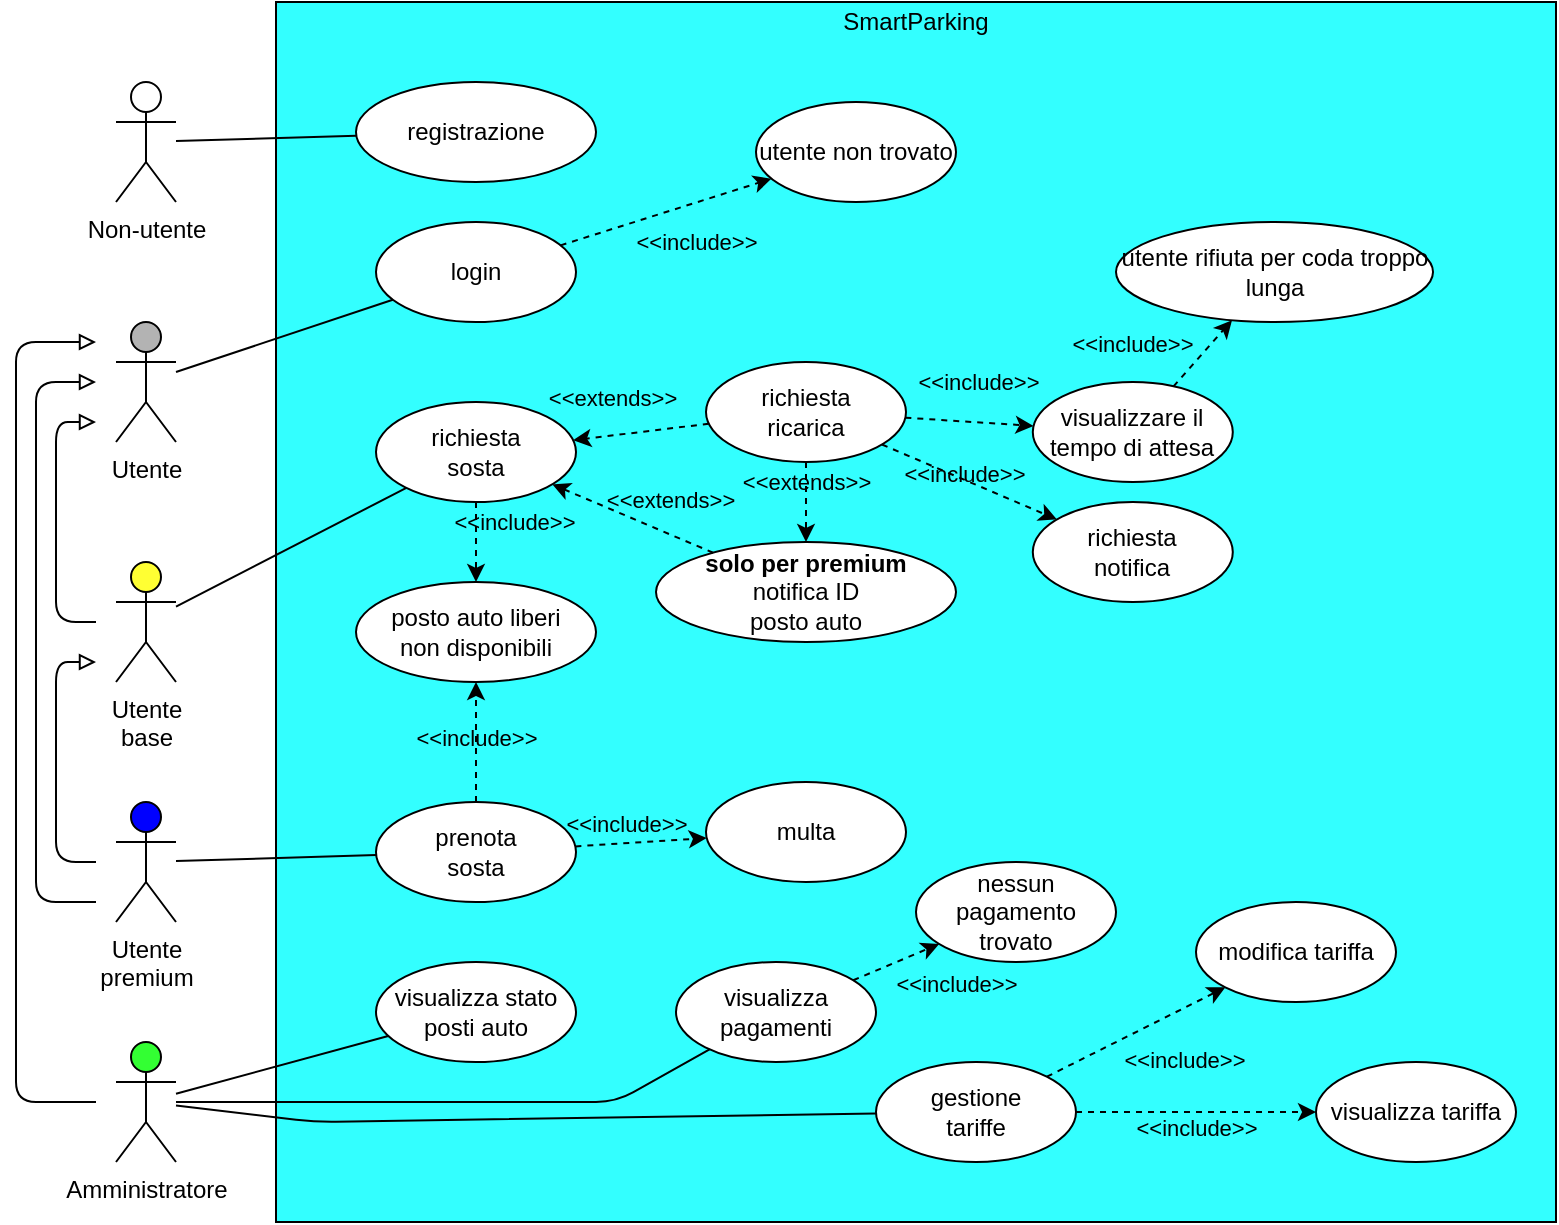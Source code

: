 <mxfile scale="1" border="10">
    <diagram id="PsLG1nvYOHh64BqABNhy" name="Page-1">
        <mxGraphModel dx="591" dy="704" grid="1" gridSize="10" guides="1" tooltips="1" connect="1" arrows="1" fold="1" page="1" pageScale="1" pageWidth="850" pageHeight="1100" background="#ffffff" math="0" shadow="0">
            <root>
                <mxCell id="0"/>
                <mxCell id="1" parent="0"/>
                <mxCell id="0ByKZncCbMo1XXu-yyDl-10" value="SmartParking&lt;br&gt;&lt;br&gt;&lt;br&gt;&lt;br&gt;&lt;br&gt;&lt;br&gt;&lt;br&gt;&lt;br&gt;&lt;br&gt;&lt;br&gt;&lt;br&gt;&lt;br&gt;&lt;br&gt;&lt;br&gt;&lt;br&gt;&lt;br&gt;&lt;br&gt;&lt;br&gt;&lt;br&gt;&lt;br&gt;&lt;br&gt;&lt;br&gt;&lt;br&gt;&lt;br&gt;&lt;br&gt;&lt;br&gt;&lt;br&gt;&lt;br&gt;&lt;br&gt;&lt;br&gt;&lt;br&gt;&lt;br&gt;&lt;br&gt;&lt;br&gt;&lt;br&gt;&lt;br&gt;&lt;br&gt;&lt;br&gt;&lt;br&gt;&lt;br&gt;&lt;br&gt;&lt;br&gt;" style="rounded=0;whiteSpace=wrap;html=1;fillColor=#33FFFF;" parent="1" vertex="1">
                    <mxGeometry x="160" y="120" width="640" height="610" as="geometry"/>
                </mxCell>
                <mxCell id="0ByKZncCbMo1XXu-yyDl-1" value="Utente" style="shape=umlActor;verticalLabelPosition=bottom;verticalAlign=top;html=1;outlineConnect=0;fillColor=#B3B3B3;" parent="1" vertex="1">
                    <mxGeometry x="80" y="280" width="30" height="60" as="geometry"/>
                </mxCell>
                <mxCell id="0ByKZncCbMo1XXu-yyDl-2" value="Utente&lt;br&gt;base" style="shape=umlActor;verticalLabelPosition=bottom;verticalAlign=top;html=1;outlineConnect=0;fillColor=#FFFF33;" parent="1" vertex="1">
                    <mxGeometry x="80" y="400" width="30" height="60" as="geometry"/>
                </mxCell>
                <mxCell id="0ByKZncCbMo1XXu-yyDl-3" value="Utente&lt;br&gt;premium" style="shape=umlActor;verticalLabelPosition=bottom;verticalAlign=top;html=1;outlineConnect=0;fillColor=#0000FF;" parent="1" vertex="1">
                    <mxGeometry x="80" y="520" width="30" height="60" as="geometry"/>
                </mxCell>
                <mxCell id="0ByKZncCbMo1XXu-yyDl-6" value="" style="endArrow=block;html=1;endFill=0;" parent="1" edge="1">
                    <mxGeometry width="50" height="50" relative="1" as="geometry">
                        <mxPoint x="70" y="430" as="sourcePoint"/>
                        <mxPoint x="70" y="330" as="targetPoint"/>
                        <Array as="points">
                            <mxPoint x="50" y="430"/>
                            <mxPoint x="50" y="330"/>
                        </Array>
                    </mxGeometry>
                </mxCell>
                <mxCell id="0ByKZncCbMo1XXu-yyDl-7" value="" style="endArrow=block;html=1;endFill=0;" parent="1" edge="1">
                    <mxGeometry width="50" height="50" relative="1" as="geometry">
                        <mxPoint x="70" y="570" as="sourcePoint"/>
                        <mxPoint x="70" y="310" as="targetPoint"/>
                        <Array as="points">
                            <mxPoint x="40" y="570"/>
                            <mxPoint x="40" y="310"/>
                        </Array>
                    </mxGeometry>
                </mxCell>
                <mxCell id="0ByKZncCbMo1XXu-yyDl-8" value="Amministratore" style="shape=umlActor;verticalLabelPosition=bottom;verticalAlign=top;html=1;outlineConnect=0;fillColor=#33FF33;" parent="1" vertex="1">
                    <mxGeometry x="80" y="640" width="30" height="60" as="geometry"/>
                </mxCell>
                <mxCell id="0ByKZncCbMo1XXu-yyDl-9" value="" style="endArrow=block;html=1;endFill=0;" parent="1" edge="1">
                    <mxGeometry width="50" height="50" relative="1" as="geometry">
                        <mxPoint x="70" y="670" as="sourcePoint"/>
                        <mxPoint x="70" y="290" as="targetPoint"/>
                        <Array as="points">
                            <mxPoint x="30" y="670"/>
                            <mxPoint x="30" y="290"/>
                        </Array>
                    </mxGeometry>
                </mxCell>
                <mxCell id="4" value="login" style="ellipse;whiteSpace=wrap;html=1;" vertex="1" parent="1">
                    <mxGeometry x="210" y="230" width="100" height="50" as="geometry"/>
                </mxCell>
                <mxCell id="5" value="" style="endArrow=none;html=1;" edge="1" parent="1" source="0ByKZncCbMo1XXu-yyDl-1" target="4">
                    <mxGeometry width="50" height="50" relative="1" as="geometry">
                        <mxPoint x="110" y="310" as="sourcePoint"/>
                        <mxPoint x="390" y="420" as="targetPoint"/>
                    </mxGeometry>
                </mxCell>
                <mxCell id="8" value="Non-utente" style="shape=umlActor;verticalLabelPosition=bottom;verticalAlign=top;html=1;outlineConnect=0;fillColor=#FFFFFF;" vertex="1" parent="1">
                    <mxGeometry x="80" y="160" width="30" height="60" as="geometry"/>
                </mxCell>
                <mxCell id="9" value="registrazione" style="ellipse;whiteSpace=wrap;html=1;" vertex="1" parent="1">
                    <mxGeometry x="200" y="160" width="120" height="50" as="geometry"/>
                </mxCell>
                <mxCell id="12" value="utente non trovato" style="ellipse;whiteSpace=wrap;html=1;" vertex="1" parent="1">
                    <mxGeometry x="400" y="170" width="100" height="50" as="geometry"/>
                </mxCell>
                <mxCell id="15" value="" style="endArrow=block;html=1;endFill=0;" edge="1" parent="1">
                    <mxGeometry width="50" height="50" relative="1" as="geometry">
                        <mxPoint x="70" y="550" as="sourcePoint"/>
                        <mxPoint x="70" y="450" as="targetPoint"/>
                        <Array as="points">
                            <mxPoint x="50" y="550"/>
                            <mxPoint x="50" y="450"/>
                        </Array>
                    </mxGeometry>
                </mxCell>
                <mxCell id="16" value="richiesta&lt;br&gt;sosta" style="ellipse;whiteSpace=wrap;html=1;" vertex="1" parent="1">
                    <mxGeometry x="210" y="320" width="100" height="50" as="geometry"/>
                </mxCell>
                <mxCell id="17" value="" style="endArrow=none;html=1;" edge="1" parent="1" source="0ByKZncCbMo1XXu-yyDl-2" target="16">
                    <mxGeometry width="50" height="50" relative="1" as="geometry">
                        <mxPoint x="120" y="320" as="sourcePoint"/>
                        <mxPoint x="229.68" y="279.784" as="targetPoint"/>
                    </mxGeometry>
                </mxCell>
                <mxCell id="10" value="" style="endArrow=none;html=1;" edge="1" parent="1" source="8" target="9">
                    <mxGeometry width="50" height="50" relative="1" as="geometry">
                        <mxPoint x="120" y="110" as="sourcePoint"/>
                        <mxPoint x="225.279" y="263.82" as="targetPoint"/>
                    </mxGeometry>
                </mxCell>
                <mxCell id="18" value="richiesta&lt;br&gt;ricarica" style="ellipse;whiteSpace=wrap;html=1;" vertex="1" parent="1">
                    <mxGeometry x="375" y="300" width="100" height="50" as="geometry"/>
                </mxCell>
                <mxCell id="19" value="" style="edgeStyle=none;html=1;dashed=1;" edge="1" parent="1" source="18" target="16">
                    <mxGeometry relative="1" as="geometry">
                        <mxPoint x="270" y="760" as="sourcePoint"/>
                        <mxPoint x="320" y="265" as="targetPoint"/>
                    </mxGeometry>
                </mxCell>
                <mxCell id="22" value="&lt;span style=&quot;font-size: 11px;&quot;&gt;&amp;lt;&amp;lt;extends&amp;gt;&amp;gt;&lt;/span&gt;" style="edgeLabel;html=1;align=center;verticalAlign=middle;resizable=0;points=[];fontSize=12;fontFamily=Helvetica;fontColor=default;labelBackgroundColor=none;rotation=0;" vertex="1" connectable="0" parent="19">
                    <mxGeometry x="0.344" y="-2" relative="1" as="geometry">
                        <mxPoint x="-3" y="-17" as="offset"/>
                    </mxGeometry>
                </mxCell>
                <mxCell id="23" value="prenota&lt;br&gt;sosta" style="ellipse;whiteSpace=wrap;html=1;" vertex="1" parent="1">
                    <mxGeometry x="210" y="520" width="100" height="50" as="geometry"/>
                </mxCell>
                <mxCell id="25" value="" style="endArrow=none;html=1;" edge="1" parent="1" source="0ByKZncCbMo1XXu-yyDl-3" target="23">
                    <mxGeometry width="50" height="50" relative="1" as="geometry">
                        <mxPoint x="120" y="440" as="sourcePoint"/>
                        <mxPoint x="220" y="440" as="targetPoint"/>
                    </mxGeometry>
                </mxCell>
                <mxCell id="26" value="posto auto liberi&lt;br&gt;non disponibili" style="ellipse;whiteSpace=wrap;html=1;" vertex="1" parent="1">
                    <mxGeometry x="200" y="410" width="120" height="50" as="geometry"/>
                </mxCell>
                <mxCell id="27" value="" style="edgeStyle=none;html=1;dashed=1;" edge="1" parent="1" source="23" target="26">
                    <mxGeometry relative="1" as="geometry">
                        <mxPoint x="420" y="265" as="sourcePoint"/>
                        <mxPoint x="320" y="265" as="targetPoint"/>
                    </mxGeometry>
                </mxCell>
                <mxCell id="28" value="&amp;lt;&amp;lt;include&amp;gt;&amp;gt;" style="edgeLabel;html=1;align=center;verticalAlign=middle;resizable=0;points=[];labelBackgroundColor=none;" vertex="1" connectable="0" parent="27">
                    <mxGeometry x="-0.247" relative="1" as="geometry">
                        <mxPoint y="-10" as="offset"/>
                    </mxGeometry>
                </mxCell>
                <mxCell id="29" value="multa" style="ellipse;whiteSpace=wrap;html=1;" vertex="1" parent="1">
                    <mxGeometry x="375" y="510" width="100" height="50" as="geometry"/>
                </mxCell>
                <mxCell id="35" value="utente rifiuta per coda troppo lunga" style="ellipse;whiteSpace=wrap;html=1;" vertex="1" parent="1">
                    <mxGeometry x="580" y="230" width="158.51" height="50" as="geometry"/>
                </mxCell>
                <mxCell id="38" value="visualizzare il tempo di attesa" style="ellipse;whiteSpace=wrap;html=1;" vertex="1" parent="1">
                    <mxGeometry x="538.4" y="310" width="100" height="50" as="geometry"/>
                </mxCell>
                <mxCell id="39" value="" style="edgeStyle=none;html=1;dashed=1;" edge="1" parent="1" target="38" source="18">
                    <mxGeometry relative="1" as="geometry">
                        <mxPoint x="480.003" y="371.132" as="sourcePoint"/>
                        <mxPoint x="498.4" y="220" as="targetPoint"/>
                    </mxGeometry>
                </mxCell>
                <mxCell id="40" value="&lt;span style=&quot;font-size: 11px;&quot;&gt;&amp;lt;&amp;lt;include&amp;gt;&amp;gt;&lt;/span&gt;" style="edgeLabel;html=1;align=center;verticalAlign=middle;resizable=0;points=[];fontSize=12;fontFamily=Helvetica;fontColor=default;labelBackgroundColor=none;rotation=0;" vertex="1" connectable="0" parent="39">
                    <mxGeometry x="0.344" y="-2" relative="1" as="geometry">
                        <mxPoint x="-7" y="-23" as="offset"/>
                    </mxGeometry>
                </mxCell>
                <mxCell id="41" value="richiesta&lt;br&gt;notifica" style="ellipse;whiteSpace=wrap;html=1;" vertex="1" parent="1">
                    <mxGeometry x="538.4" y="370" width="100" height="50" as="geometry"/>
                </mxCell>
                <mxCell id="42" value="" style="edgeStyle=none;html=1;dashed=1;" edge="1" parent="1" target="41" source="18">
                    <mxGeometry relative="1" as="geometry">
                        <mxPoint x="460.003" y="451.132" as="sourcePoint"/>
                        <mxPoint x="478.4" y="300" as="targetPoint"/>
                    </mxGeometry>
                </mxCell>
                <mxCell id="43" value="&lt;span style=&quot;font-size: 11px;&quot;&gt;&amp;lt;&amp;lt;include&amp;gt;&amp;gt;&lt;/span&gt;" style="edgeLabel;html=1;align=center;verticalAlign=middle;resizable=0;points=[];fontSize=12;fontFamily=Helvetica;fontColor=default;labelBackgroundColor=none;rotation=0;" vertex="1" connectable="0" parent="42">
                    <mxGeometry x="0.344" y="-2" relative="1" as="geometry">
                        <mxPoint x="-17" y="-13" as="offset"/>
                    </mxGeometry>
                </mxCell>
                <mxCell id="44" value="" style="edgeStyle=none;html=1;dashed=1;" edge="1" parent="1" source="4" target="12">
                    <mxGeometry relative="1" as="geometry">
                        <mxPoint x="464.789" y="378.887" as="sourcePoint"/>
                        <mxPoint x="553.779" y="356.28" as="targetPoint"/>
                    </mxGeometry>
                </mxCell>
                <mxCell id="45" value="&lt;span style=&quot;font-size: 11px;&quot;&gt;&amp;lt;&amp;lt;include&amp;gt;&amp;gt;&lt;/span&gt;" style="edgeLabel;html=1;align=center;verticalAlign=middle;resizable=0;points=[];fontSize=12;fontFamily=Helvetica;fontColor=default;labelBackgroundColor=none;rotation=0;" vertex="1" connectable="0" parent="44">
                    <mxGeometry x="0.344" y="-2" relative="1" as="geometry">
                        <mxPoint x="-4" y="19" as="offset"/>
                    </mxGeometry>
                </mxCell>
                <mxCell id="46" value="" style="edgeStyle=none;html=1;dashed=1;" edge="1" parent="1" source="38" target="35">
                    <mxGeometry relative="1" as="geometry">
                        <mxPoint x="484.72" y="337.64" as="sourcePoint"/>
                        <mxPoint x="548.772" y="341.955" as="targetPoint"/>
                    </mxGeometry>
                </mxCell>
                <mxCell id="47" value="&lt;span style=&quot;font-size: 11px;&quot;&gt;&amp;lt;&amp;lt;include&amp;gt;&amp;gt;&lt;/span&gt;" style="edgeLabel;html=1;align=center;verticalAlign=middle;resizable=0;points=[];fontSize=12;fontFamily=Helvetica;fontColor=default;labelBackgroundColor=none;rotation=0;" vertex="1" connectable="0" parent="46">
                    <mxGeometry x="0.344" y="-2" relative="1" as="geometry">
                        <mxPoint x="-42" y="-1" as="offset"/>
                    </mxGeometry>
                </mxCell>
                <mxCell id="48" value="" style="edgeStyle=none;html=1;dashed=1;" edge="1" parent="1" source="16" target="26">
                    <mxGeometry relative="1" as="geometry">
                        <mxPoint x="312.4" y="541.75" as="sourcePoint"/>
                        <mxPoint x="382" y="520" as="targetPoint"/>
                    </mxGeometry>
                </mxCell>
                <mxCell id="49" value="&amp;lt;&amp;lt;include&amp;gt;&amp;gt;" style="edgeLabel;html=1;align=center;verticalAlign=middle;resizable=0;points=[];labelBackgroundColor=none;" vertex="1" connectable="0" parent="48">
                    <mxGeometry x="-0.247" relative="1" as="geometry">
                        <mxPoint x="19" y="-5" as="offset"/>
                    </mxGeometry>
                </mxCell>
                <mxCell id="50" value="&lt;b&gt;solo per premium&lt;/b&gt;&lt;br&gt;notifica ID&lt;br&gt;posto auto" style="ellipse;whiteSpace=wrap;html=1;" vertex="1" parent="1">
                    <mxGeometry x="350" y="390" width="150" height="50" as="geometry"/>
                </mxCell>
                <mxCell id="51" value="" style="edgeStyle=none;html=1;dashed=1;" edge="1" parent="1" source="50" target="16">
                    <mxGeometry relative="1" as="geometry">
                        <mxPoint x="386.396" y="340.866" as="sourcePoint"/>
                        <mxPoint x="318.593" y="349.11" as="targetPoint"/>
                    </mxGeometry>
                </mxCell>
                <mxCell id="52" value="&lt;span style=&quot;font-size: 11px;&quot;&gt;&amp;lt;&amp;lt;extends&amp;gt;&amp;gt;&lt;/span&gt;" style="edgeLabel;html=1;align=center;verticalAlign=middle;resizable=0;points=[];fontSize=12;fontFamily=Helvetica;fontColor=default;labelBackgroundColor=none;rotation=0;" vertex="1" connectable="0" parent="51">
                    <mxGeometry x="0.344" y="-2" relative="1" as="geometry">
                        <mxPoint x="31" y="-2" as="offset"/>
                    </mxGeometry>
                </mxCell>
                <mxCell id="53" value="" style="edgeStyle=none;html=1;dashed=1;" edge="1" parent="1" source="18" target="50">
                    <mxGeometry relative="1" as="geometry">
                        <mxPoint x="386.396" y="340.866" as="sourcePoint"/>
                        <mxPoint x="318.593" y="349.11" as="targetPoint"/>
                    </mxGeometry>
                </mxCell>
                <mxCell id="54" value="&lt;span style=&quot;font-size: 11px;&quot;&gt;&amp;lt;&amp;lt;extends&amp;gt;&amp;gt;&lt;/span&gt;" style="edgeLabel;html=1;align=center;verticalAlign=middle;resizable=0;points=[];fontSize=12;fontFamily=Helvetica;fontColor=default;labelBackgroundColor=none;rotation=0;" vertex="1" connectable="0" parent="53">
                    <mxGeometry x="0.344" y="-2" relative="1" as="geometry">
                        <mxPoint x="2" y="-17" as="offset"/>
                    </mxGeometry>
                </mxCell>
                <mxCell id="55" value="" style="edgeStyle=none;html=1;dashed=1;" edge="1" parent="1" source="23" target="29">
                    <mxGeometry relative="1" as="geometry">
                        <mxPoint x="270" y="530" as="sourcePoint"/>
                        <mxPoint x="270" y="470" as="targetPoint"/>
                    </mxGeometry>
                </mxCell>
                <mxCell id="56" value="&amp;lt;&amp;lt;include&amp;gt;&amp;gt;" style="edgeLabel;html=1;align=center;verticalAlign=middle;resizable=0;points=[];labelBackgroundColor=none;" vertex="1" connectable="0" parent="55">
                    <mxGeometry x="-0.247" relative="1" as="geometry">
                        <mxPoint y="-10" as="offset"/>
                    </mxGeometry>
                </mxCell>
                <mxCell id="57" value="visualizza stato posti auto" style="ellipse;whiteSpace=wrap;html=1;" vertex="1" parent="1">
                    <mxGeometry x="210" y="600" width="100" height="50" as="geometry"/>
                </mxCell>
                <mxCell id="58" value="" style="endArrow=none;html=1;" edge="1" parent="1" source="0ByKZncCbMo1XXu-yyDl-8" target="57">
                    <mxGeometry width="50" height="50" relative="1" as="geometry">
                        <mxPoint x="120" y="559.545" as="sourcePoint"/>
                        <mxPoint x="220.092" y="556.512" as="targetPoint"/>
                    </mxGeometry>
                </mxCell>
                <mxCell id="59" value="gestione&lt;br&gt;tariffe" style="ellipse;whiteSpace=wrap;html=1;" vertex="1" parent="1">
                    <mxGeometry x="460" y="650" width="100" height="50" as="geometry"/>
                </mxCell>
                <mxCell id="60" value="visualizza pagamenti" style="ellipse;whiteSpace=wrap;html=1;" vertex="1" parent="1">
                    <mxGeometry x="360" y="600" width="100" height="50" as="geometry"/>
                </mxCell>
                <mxCell id="62" value="modifica tariffa" style="ellipse;whiteSpace=wrap;html=1;" vertex="1" parent="1">
                    <mxGeometry x="620" y="570" width="100" height="50" as="geometry"/>
                </mxCell>
                <mxCell id="63" value="visualizza tariffa" style="ellipse;whiteSpace=wrap;html=1;" vertex="1" parent="1">
                    <mxGeometry x="680" y="650" width="100" height="50" as="geometry"/>
                </mxCell>
                <mxCell id="64" value="" style="endArrow=none;html=1;" edge="1" parent="1" source="0ByKZncCbMo1XXu-yyDl-8" target="60">
                    <mxGeometry width="50" height="50" relative="1" as="geometry">
                        <mxPoint x="120" y="675.909" as="sourcePoint"/>
                        <mxPoint x="226.105" y="646.971" as="targetPoint"/>
                        <Array as="points">
                            <mxPoint x="330" y="670"/>
                        </Array>
                    </mxGeometry>
                </mxCell>
                <mxCell id="65" value="nessun pagamento trovato" style="ellipse;whiteSpace=wrap;html=1;" vertex="1" parent="1">
                    <mxGeometry x="480" y="550" width="100" height="50" as="geometry"/>
                </mxCell>
                <mxCell id="66" value="" style="edgeStyle=none;html=1;dashed=1;" edge="1" parent="1" target="65" source="60">
                    <mxGeometry relative="1" as="geometry">
                        <mxPoint x="475" y="632" as="sourcePoint"/>
                        <mxPoint x="435.27" y="560" as="targetPoint"/>
                    </mxGeometry>
                </mxCell>
                <mxCell id="67" value="&amp;lt;&amp;lt;include&amp;gt;&amp;gt;" style="edgeLabel;html=1;align=center;verticalAlign=middle;resizable=0;points=[];labelBackgroundColor=none;" vertex="1" connectable="0" parent="66">
                    <mxGeometry x="-0.247" relative="1" as="geometry">
                        <mxPoint x="35" y="8" as="offset"/>
                    </mxGeometry>
                </mxCell>
                <mxCell id="70" value="" style="edgeStyle=none;html=1;dashed=1;" edge="1" parent="1" source="59" target="62">
                    <mxGeometry relative="1" as="geometry">
                        <mxPoint x="458.762" y="619.208" as="sourcePoint"/>
                        <mxPoint x="501.589" y="601.005" as="targetPoint"/>
                    </mxGeometry>
                </mxCell>
                <mxCell id="71" value="&amp;lt;&amp;lt;include&amp;gt;&amp;gt;" style="edgeLabel;html=1;align=center;verticalAlign=middle;resizable=0;points=[];labelBackgroundColor=none;" vertex="1" connectable="0" parent="70">
                    <mxGeometry x="-0.247" relative="1" as="geometry">
                        <mxPoint x="35" y="8" as="offset"/>
                    </mxGeometry>
                </mxCell>
                <mxCell id="72" value="" style="edgeStyle=none;html=1;dashed=1;" edge="1" parent="1" source="59" target="63">
                    <mxGeometry relative="1" as="geometry">
                        <mxPoint x="614.442" y="663.191" as="sourcePoint"/>
                        <mxPoint x="655.487" y="626.789" as="targetPoint"/>
                    </mxGeometry>
                </mxCell>
                <mxCell id="73" value="&amp;lt;&amp;lt;include&amp;gt;&amp;gt;" style="edgeLabel;html=1;align=center;verticalAlign=middle;resizable=0;points=[];labelBackgroundColor=none;" vertex="1" connectable="0" parent="72">
                    <mxGeometry x="-0.247" relative="1" as="geometry">
                        <mxPoint x="15" y="8" as="offset"/>
                    </mxGeometry>
                </mxCell>
                <mxCell id="74" value="" style="endArrow=none;html=1;" edge="1" parent="1" source="0ByKZncCbMo1XXu-yyDl-8" target="59">
                    <mxGeometry width="50" height="50" relative="1" as="geometry">
                        <mxPoint x="120" y="680" as="sourcePoint"/>
                        <mxPoint x="386.782" y="653.685" as="targetPoint"/>
                        <Array as="points">
                            <mxPoint x="180" y="680"/>
                        </Array>
                    </mxGeometry>
                </mxCell>
            </root>
        </mxGraphModel>
    </diagram>
</mxfile>
